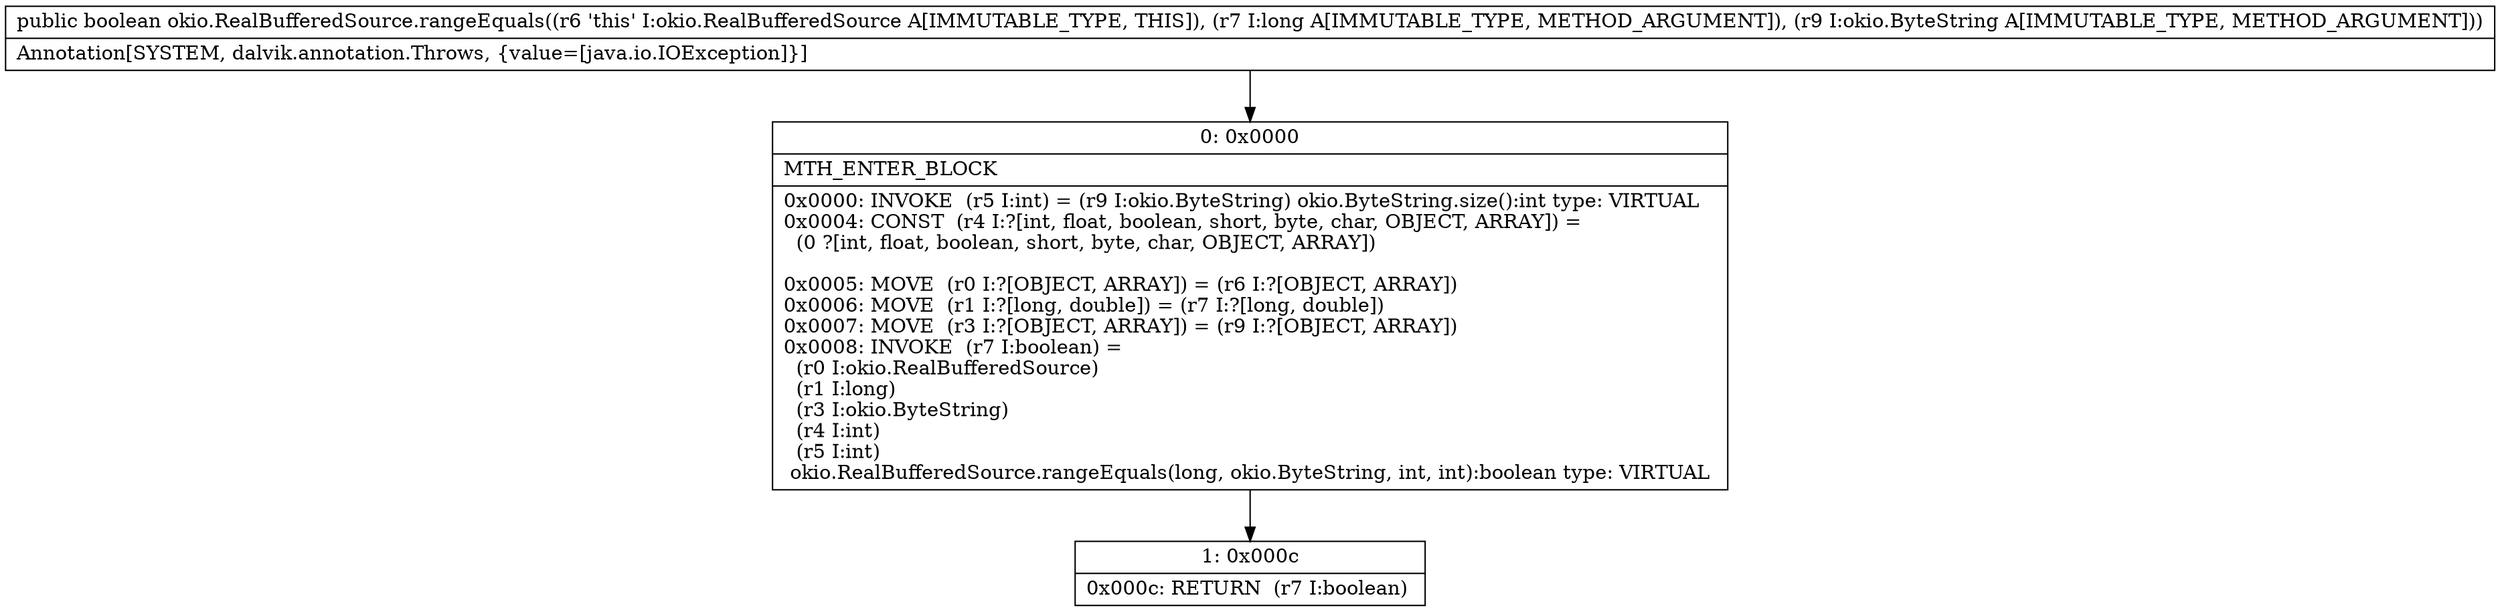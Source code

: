 digraph "CFG forokio.RealBufferedSource.rangeEquals(JLokio\/ByteString;)Z" {
Node_0 [shape=record,label="{0\:\ 0x0000|MTH_ENTER_BLOCK\l|0x0000: INVOKE  (r5 I:int) = (r9 I:okio.ByteString) okio.ByteString.size():int type: VIRTUAL \l0x0004: CONST  (r4 I:?[int, float, boolean, short, byte, char, OBJECT, ARRAY]) = \l  (0 ?[int, float, boolean, short, byte, char, OBJECT, ARRAY])\l \l0x0005: MOVE  (r0 I:?[OBJECT, ARRAY]) = (r6 I:?[OBJECT, ARRAY]) \l0x0006: MOVE  (r1 I:?[long, double]) = (r7 I:?[long, double]) \l0x0007: MOVE  (r3 I:?[OBJECT, ARRAY]) = (r9 I:?[OBJECT, ARRAY]) \l0x0008: INVOKE  (r7 I:boolean) = \l  (r0 I:okio.RealBufferedSource)\l  (r1 I:long)\l  (r3 I:okio.ByteString)\l  (r4 I:int)\l  (r5 I:int)\l okio.RealBufferedSource.rangeEquals(long, okio.ByteString, int, int):boolean type: VIRTUAL \l}"];
Node_1 [shape=record,label="{1\:\ 0x000c|0x000c: RETURN  (r7 I:boolean) \l}"];
MethodNode[shape=record,label="{public boolean okio.RealBufferedSource.rangeEquals((r6 'this' I:okio.RealBufferedSource A[IMMUTABLE_TYPE, THIS]), (r7 I:long A[IMMUTABLE_TYPE, METHOD_ARGUMENT]), (r9 I:okio.ByteString A[IMMUTABLE_TYPE, METHOD_ARGUMENT]))  | Annotation[SYSTEM, dalvik.annotation.Throws, \{value=[java.io.IOException]\}]\l}"];
MethodNode -> Node_0;
Node_0 -> Node_1;
}

